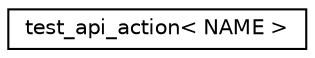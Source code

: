 digraph "Graphical Class Hierarchy"
{
  edge [fontname="Helvetica",fontsize="10",labelfontname="Helvetica",labelfontsize="10"];
  node [fontname="Helvetica",fontsize="10",shape=record];
  rankdir="LR";
  Node0 [label="test_api_action\< NAME \>",height=0.2,width=0.4,color="black", fillcolor="white", style="filled",URL="$structtest__api__action.html"];
}
